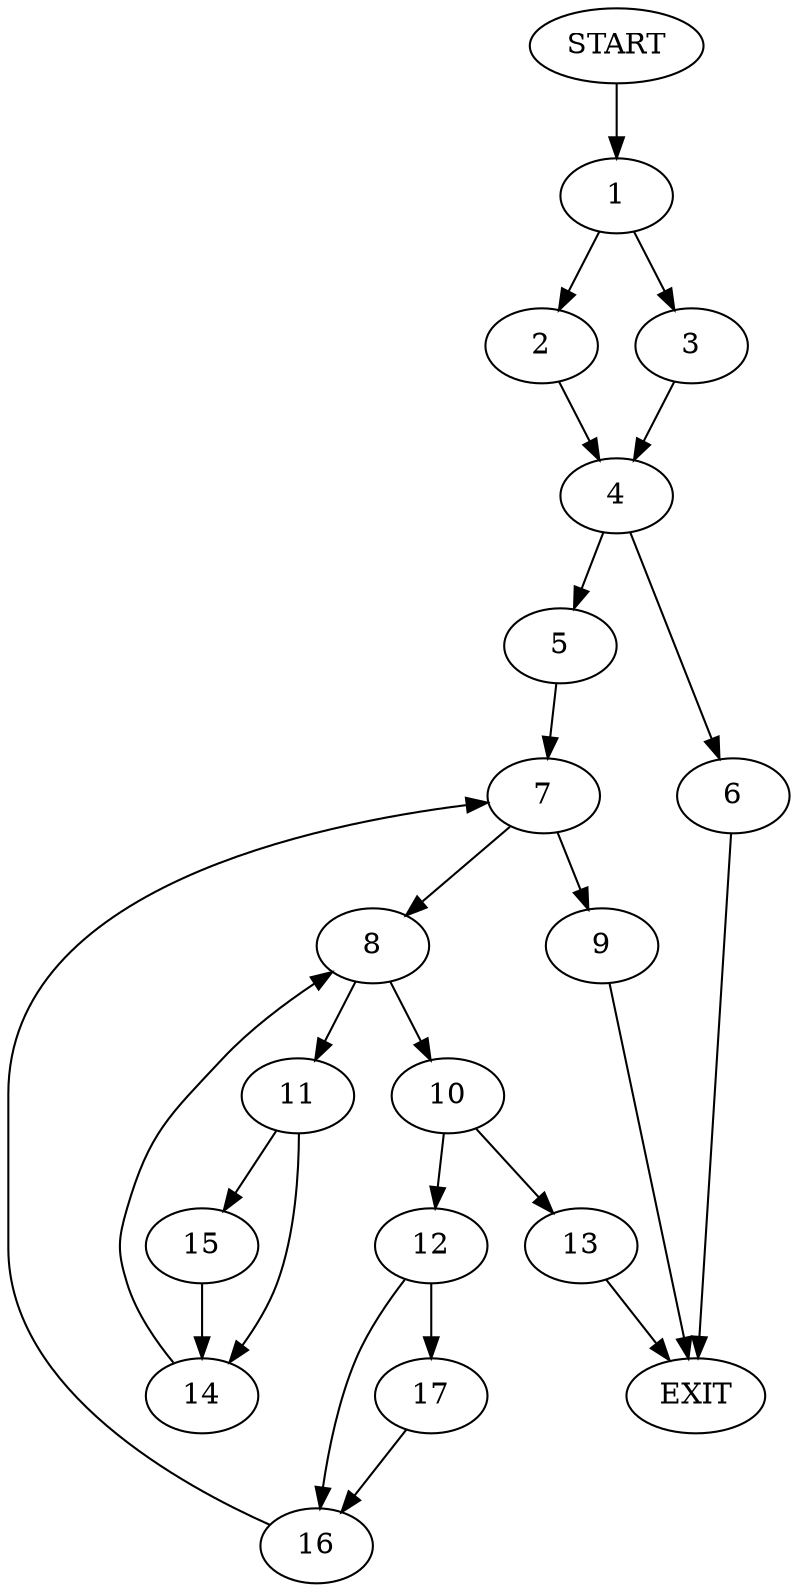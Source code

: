 digraph {
0 [label="START"]
18 [label="EXIT"]
0 -> 1
1 -> 2
1 -> 3
2 -> 4
3 -> 4
4 -> 5
4 -> 6
5 -> 7
6 -> 18
7 -> 8
7 -> 9
9 -> 18
8 -> 10
8 -> 11
10 -> 12
10 -> 13
11 -> 14
11 -> 15
14 -> 8
15 -> 14
12 -> 16
12 -> 17
13 -> 18
16 -> 7
17 -> 16
}
